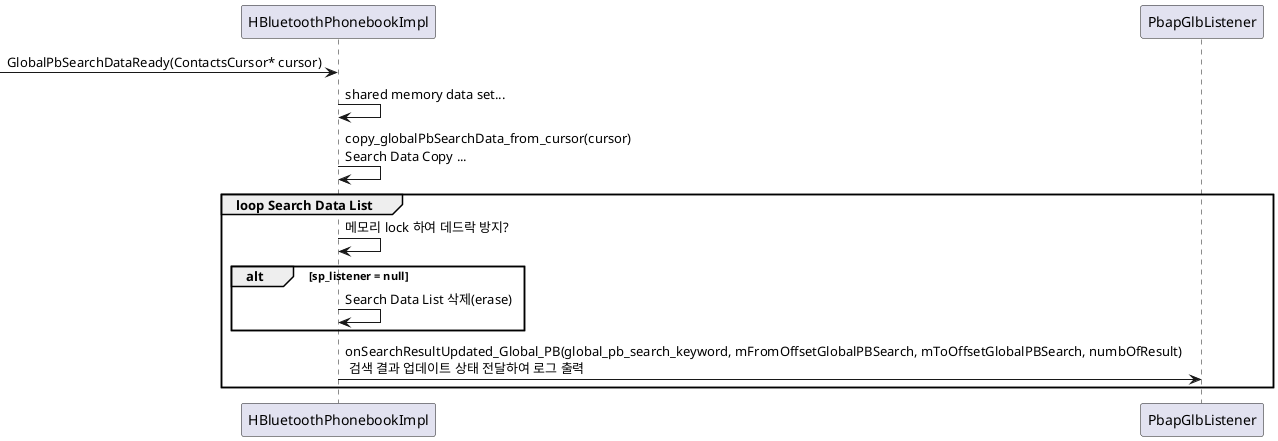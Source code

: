 @startuml

participant HBluetoothPhonebookImpl

[-> HBluetoothPhonebookImpl : GlobalPbSearchDataReady(ContactsCursor* cursor)

HBluetoothPhonebookImpl -> HBluetoothPhonebookImpl : shared memory data set...
HBluetoothPhonebookImpl -> HBluetoothPhonebookImpl : copy_globalPbSearchData_from_cursor(cursor) \nSearch Data Copy ...

group loop Search Data List
HBluetoothPhonebookImpl -> HBluetoothPhonebookImpl : 메모리 lock 하여 데드락 방지?
alt sp_listener = null
HBluetoothPhonebookImpl -> HBluetoothPhonebookImpl : Search Data List 삭제(erase)
end
HBluetoothPhonebookImpl -> PbapGlbListener : onSearchResultUpdated_Global_PB(global_pb_search_keyword, mFromOffsetGlobalPBSearch, mToOffsetGlobalPBSearch, numbOfResult) \n 검색 결과 업데이트 상태 전달하여 로그 출력
end group

@enduml